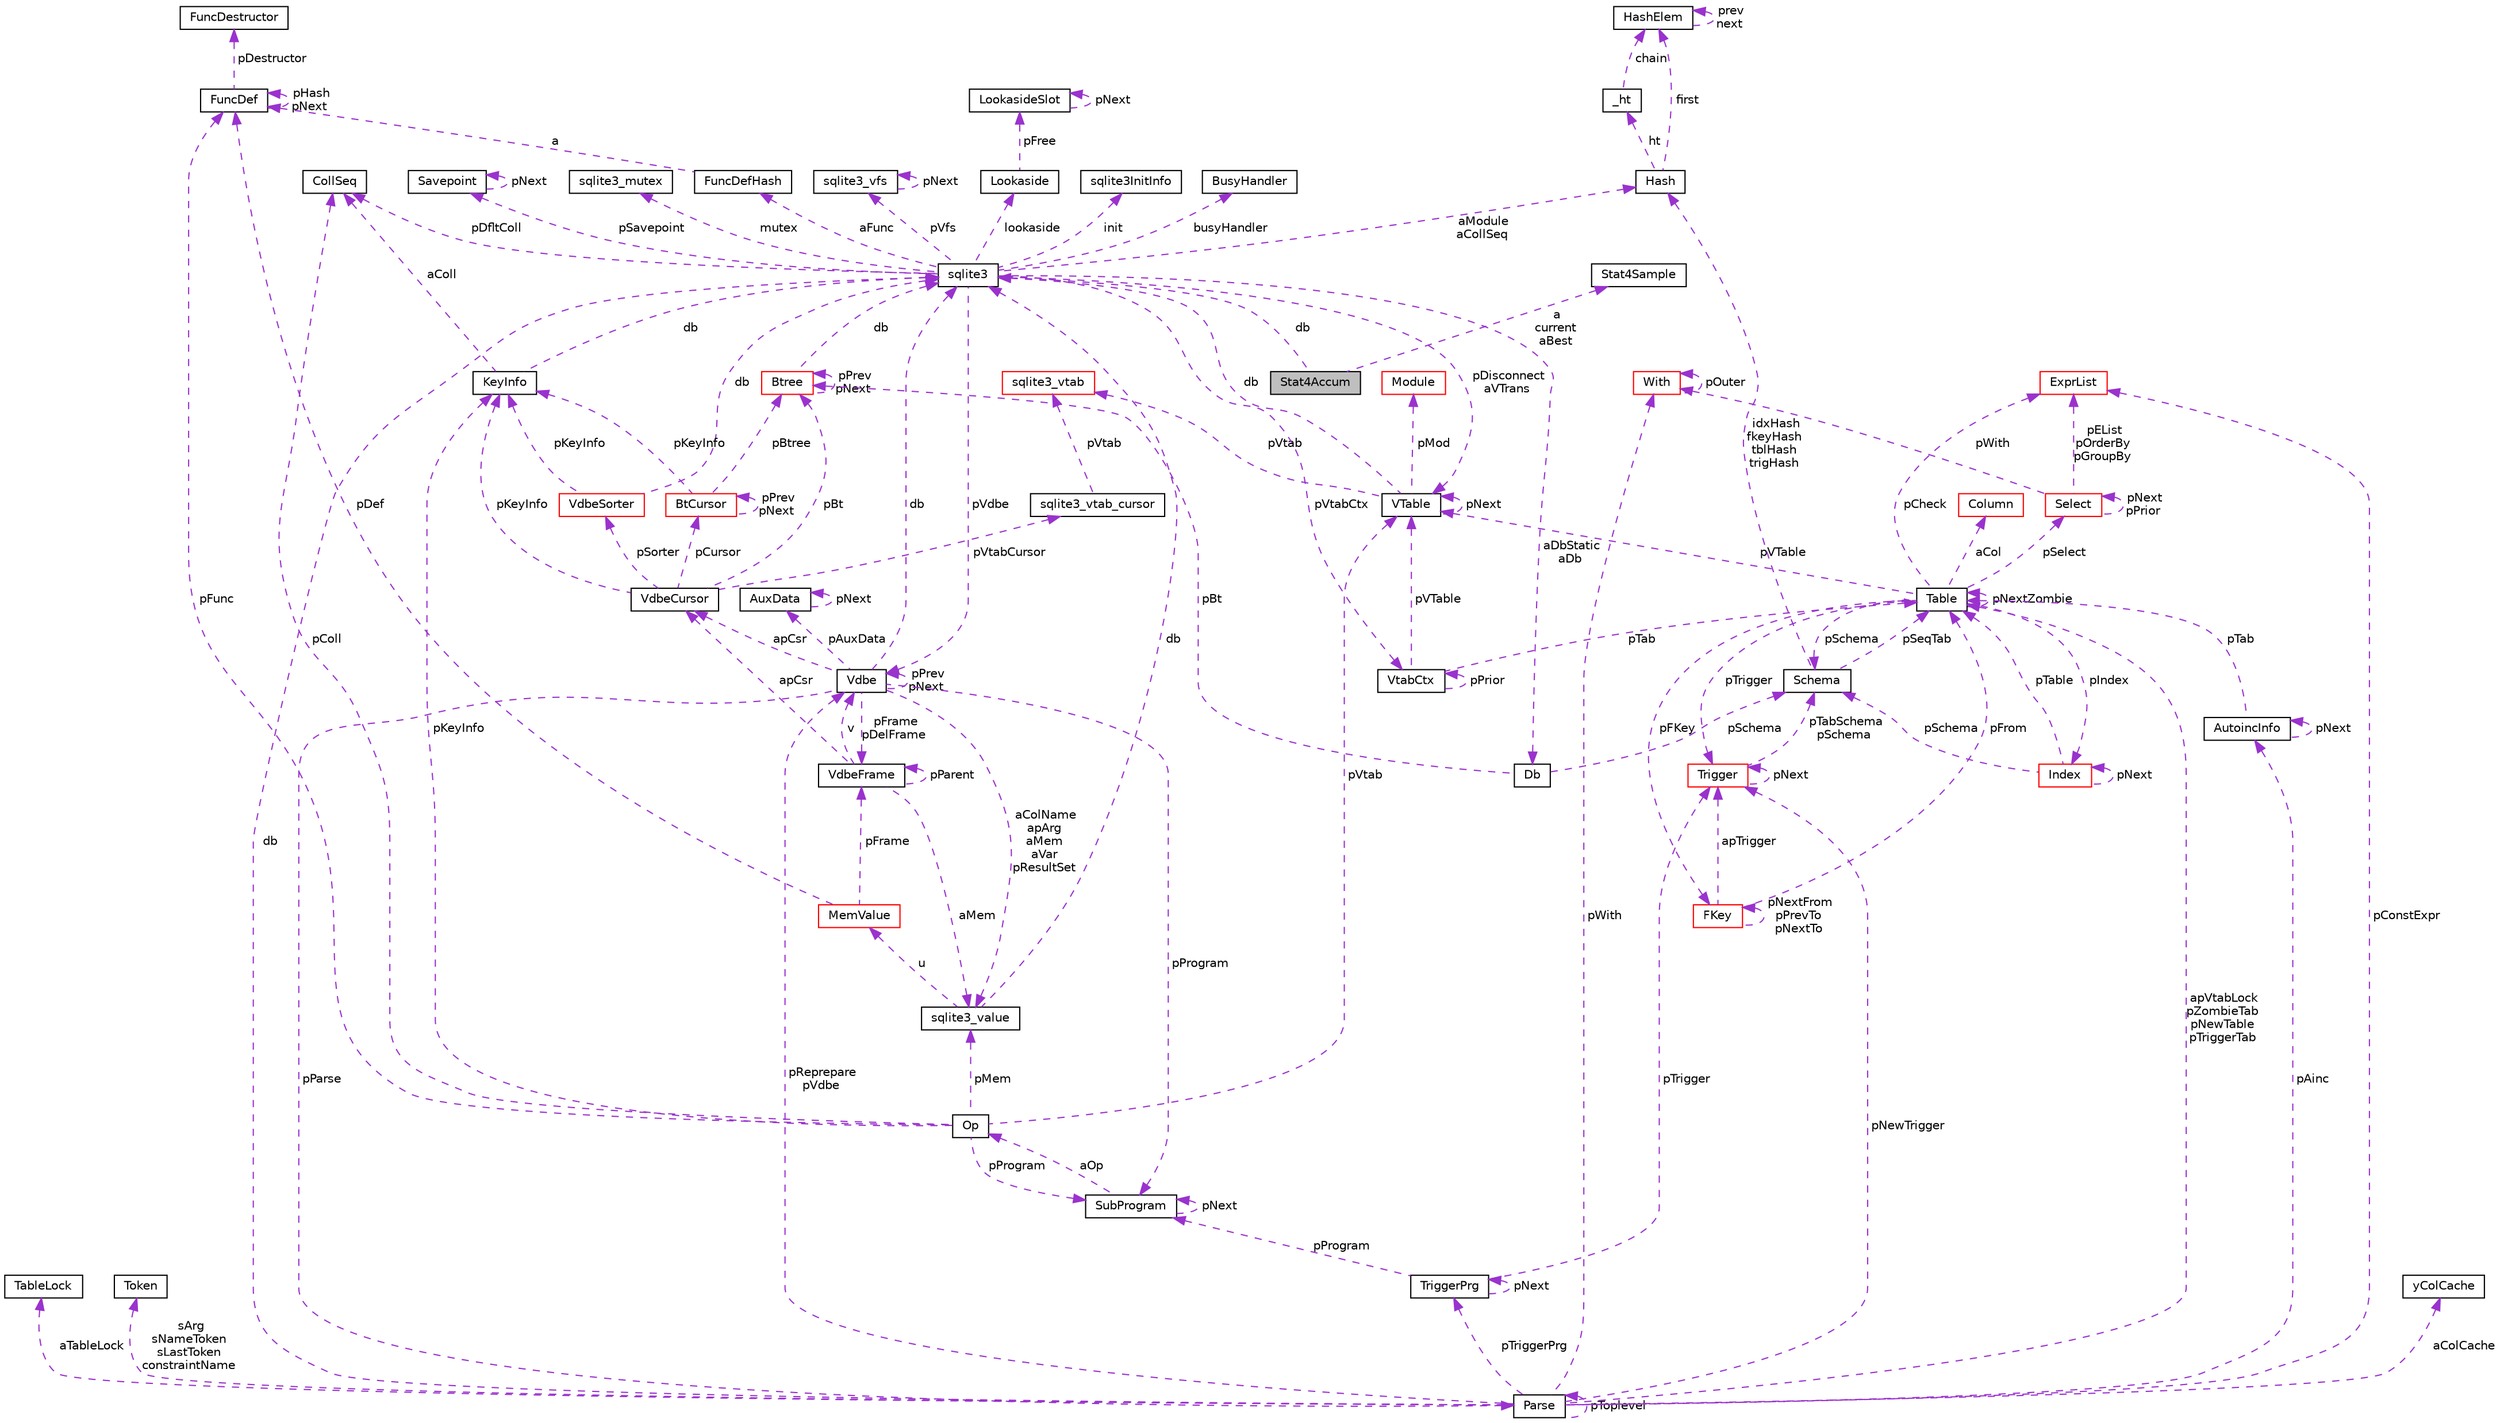 digraph "Stat4Accum"
{
  edge [fontname="Helvetica",fontsize="10",labelfontname="Helvetica",labelfontsize="10"];
  node [fontname="Helvetica",fontsize="10",shape=record];
  Node1 [label="Stat4Accum",height=0.2,width=0.4,color="black", fillcolor="grey75", style="filled", fontcolor="black"];
  Node2 -> Node1 [dir="back",color="darkorchid3",fontsize="10",style="dashed",label=" db" ];
  Node2 [label="sqlite3",height=0.2,width=0.4,color="black", fillcolor="white", style="filled",URL="$structsqlite3.html"];
  Node3 -> Node2 [dir="back",color="darkorchid3",fontsize="10",style="dashed",label=" pVdbe" ];
  Node3 [label="Vdbe",height=0.2,width=0.4,color="black", fillcolor="white", style="filled",URL="$struct_vdbe.html"];
  Node3 -> Node3 [dir="back",color="darkorchid3",fontsize="10",style="dashed",label=" pPrev\npNext" ];
  Node4 -> Node3 [dir="back",color="darkorchid3",fontsize="10",style="dashed",label=" aColName\napArg\naMem\naVar\npResultSet" ];
  Node4 [label="sqlite3_value",height=0.2,width=0.4,color="black", fillcolor="white", style="filled",URL="$struct_mem.html"];
  Node5 -> Node4 [dir="back",color="darkorchid3",fontsize="10",style="dashed",label=" u" ];
  Node5 [label="MemValue",height=0.2,width=0.4,color="red", fillcolor="white", style="filled",URL="$union_mem_1_1_mem_value.html"];
  Node6 -> Node5 [dir="back",color="darkorchid3",fontsize="10",style="dashed",label=" pFrame" ];
  Node6 [label="VdbeFrame",height=0.2,width=0.4,color="black", fillcolor="white", style="filled",URL="$struct_vdbe_frame.html"];
  Node4 -> Node6 [dir="back",color="darkorchid3",fontsize="10",style="dashed",label=" aMem" ];
  Node3 -> Node6 [dir="back",color="darkorchid3",fontsize="10",style="dashed",label=" v" ];
  Node6 -> Node6 [dir="back",color="darkorchid3",fontsize="10",style="dashed",label=" pParent" ];
  Node7 -> Node6 [dir="back",color="darkorchid3",fontsize="10",style="dashed",label=" apCsr" ];
  Node7 [label="VdbeCursor",height=0.2,width=0.4,color="black", fillcolor="white", style="filled",URL="$struct_vdbe_cursor.html"];
  Node8 -> Node7 [dir="back",color="darkorchid3",fontsize="10",style="dashed",label=" pCursor" ];
  Node8 [label="BtCursor",height=0.2,width=0.4,color="red", fillcolor="white", style="filled",URL="$struct_bt_cursor.html"];
  Node8 -> Node8 [dir="back",color="darkorchid3",fontsize="10",style="dashed",label=" pPrev\npNext" ];
  Node9 -> Node8 [dir="back",color="darkorchid3",fontsize="10",style="dashed",label=" pKeyInfo" ];
  Node9 [label="KeyInfo",height=0.2,width=0.4,color="black", fillcolor="white", style="filled",URL="$struct_key_info.html"];
  Node2 -> Node9 [dir="back",color="darkorchid3",fontsize="10",style="dashed",label=" db" ];
  Node10 -> Node9 [dir="back",color="darkorchid3",fontsize="10",style="dashed",label=" aColl" ];
  Node10 [label="CollSeq",height=0.2,width=0.4,color="black", fillcolor="white", style="filled",URL="$struct_coll_seq.html"];
  Node11 -> Node8 [dir="back",color="darkorchid3",fontsize="10",style="dashed",label=" pBtree" ];
  Node11 [label="Btree",height=0.2,width=0.4,color="red", fillcolor="white", style="filled",URL="$struct_btree.html"];
  Node2 -> Node11 [dir="back",color="darkorchid3",fontsize="10",style="dashed",label=" db" ];
  Node11 -> Node11 [dir="back",color="darkorchid3",fontsize="10",style="dashed",label=" pPrev\npNext" ];
  Node12 -> Node7 [dir="back",color="darkorchid3",fontsize="10",style="dashed",label=" pVtabCursor" ];
  Node12 [label="sqlite3_vtab_cursor",height=0.2,width=0.4,color="black", fillcolor="white", style="filled",URL="$structsqlite3__vtab__cursor.html"];
  Node13 -> Node12 [dir="back",color="darkorchid3",fontsize="10",style="dashed",label=" pVtab" ];
  Node13 [label="sqlite3_vtab",height=0.2,width=0.4,color="red", fillcolor="white", style="filled",URL="$structsqlite3__vtab.html"];
  Node14 -> Node7 [dir="back",color="darkorchid3",fontsize="10",style="dashed",label=" pSorter" ];
  Node14 [label="VdbeSorter",height=0.2,width=0.4,color="red", fillcolor="white", style="filled",URL="$struct_vdbe_sorter.html"];
  Node2 -> Node14 [dir="back",color="darkorchid3",fontsize="10",style="dashed",label=" db" ];
  Node9 -> Node14 [dir="back",color="darkorchid3",fontsize="10",style="dashed",label=" pKeyInfo" ];
  Node9 -> Node7 [dir="back",color="darkorchid3",fontsize="10",style="dashed",label=" pKeyInfo" ];
  Node11 -> Node7 [dir="back",color="darkorchid3",fontsize="10",style="dashed",label=" pBt" ];
  Node15 -> Node5 [dir="back",color="darkorchid3",fontsize="10",style="dashed",label=" pDef" ];
  Node15 [label="FuncDef",height=0.2,width=0.4,color="black", fillcolor="white", style="filled",URL="$struct_func_def.html"];
  Node16 -> Node15 [dir="back",color="darkorchid3",fontsize="10",style="dashed",label=" pDestructor" ];
  Node16 [label="FuncDestructor",height=0.2,width=0.4,color="black", fillcolor="white", style="filled",URL="$struct_func_destructor.html"];
  Node15 -> Node15 [dir="back",color="darkorchid3",fontsize="10",style="dashed",label=" pHash\npNext" ];
  Node2 -> Node4 [dir="back",color="darkorchid3",fontsize="10",style="dashed",label=" db" ];
  Node2 -> Node3 [dir="back",color="darkorchid3",fontsize="10",style="dashed",label=" db" ];
  Node6 -> Node3 [dir="back",color="darkorchid3",fontsize="10",style="dashed",label=" pFrame\npDelFrame" ];
  Node17 -> Node3 [dir="back",color="darkorchid3",fontsize="10",style="dashed",label=" pAuxData" ];
  Node17 [label="AuxData",height=0.2,width=0.4,color="black", fillcolor="white", style="filled",URL="$struct_aux_data.html"];
  Node17 -> Node17 [dir="back",color="darkorchid3",fontsize="10",style="dashed",label=" pNext" ];
  Node18 -> Node3 [dir="back",color="darkorchid3",fontsize="10",style="dashed",label=" pProgram" ];
  Node18 [label="SubProgram",height=0.2,width=0.4,color="black", fillcolor="white", style="filled",URL="$struct_sub_program.html"];
  Node18 -> Node18 [dir="back",color="darkorchid3",fontsize="10",style="dashed",label=" pNext" ];
  Node19 -> Node18 [dir="back",color="darkorchid3",fontsize="10",style="dashed",label=" aOp" ];
  Node19 [label="Op",height=0.2,width=0.4,color="black", fillcolor="white", style="filled",URL="$struct_vdbe_op.html"];
  Node4 -> Node19 [dir="back",color="darkorchid3",fontsize="10",style="dashed",label=" pMem" ];
  Node10 -> Node19 [dir="back",color="darkorchid3",fontsize="10",style="dashed",label=" pColl" ];
  Node20 -> Node19 [dir="back",color="darkorchid3",fontsize="10",style="dashed",label=" pVtab" ];
  Node20 [label="VTable",height=0.2,width=0.4,color="black", fillcolor="white", style="filled",URL="$struct_v_table.html"];
  Node2 -> Node20 [dir="back",color="darkorchid3",fontsize="10",style="dashed",label=" db" ];
  Node20 -> Node20 [dir="back",color="darkorchid3",fontsize="10",style="dashed",label=" pNext" ];
  Node21 -> Node20 [dir="back",color="darkorchid3",fontsize="10",style="dashed",label=" pMod" ];
  Node21 [label="Module",height=0.2,width=0.4,color="red", fillcolor="white", style="filled",URL="$struct_module.html"];
  Node13 -> Node20 [dir="back",color="darkorchid3",fontsize="10",style="dashed",label=" pVtab" ];
  Node18 -> Node19 [dir="back",color="darkorchid3",fontsize="10",style="dashed",label=" pProgram" ];
  Node9 -> Node19 [dir="back",color="darkorchid3",fontsize="10",style="dashed",label=" pKeyInfo" ];
  Node15 -> Node19 [dir="back",color="darkorchid3",fontsize="10",style="dashed",label=" pFunc" ];
  Node7 -> Node3 [dir="back",color="darkorchid3",fontsize="10",style="dashed",label=" apCsr" ];
  Node22 -> Node3 [dir="back",color="darkorchid3",fontsize="10",style="dashed",label=" pParse" ];
  Node22 [label="Parse",height=0.2,width=0.4,color="black", fillcolor="white", style="filled",URL="$struct_parse.html"];
  Node3 -> Node22 [dir="back",color="darkorchid3",fontsize="10",style="dashed",label=" pReprepare\npVdbe" ];
  Node2 -> Node22 [dir="back",color="darkorchid3",fontsize="10",style="dashed",label=" db" ];
  Node23 -> Node22 [dir="back",color="darkorchid3",fontsize="10",style="dashed",label=" aTableLock" ];
  Node23 [label="TableLock",height=0.2,width=0.4,color="black", fillcolor="white", style="filled",URL="$struct_table_lock.html"];
  Node24 -> Node22 [dir="back",color="darkorchid3",fontsize="10",style="dashed",label=" sArg\nsNameToken\nsLastToken\nconstraintName" ];
  Node24 [label="Token",height=0.2,width=0.4,color="black", fillcolor="white", style="filled",URL="$struct_token.html"];
  Node25 -> Node22 [dir="back",color="darkorchid3",fontsize="10",style="dashed",label=" pWith" ];
  Node25 [label="With",height=0.2,width=0.4,color="red", fillcolor="white", style="filled",URL="$struct_with.html"];
  Node25 -> Node25 [dir="back",color="darkorchid3",fontsize="10",style="dashed",label=" pOuter" ];
  Node26 -> Node22 [dir="back",color="darkorchid3",fontsize="10",style="dashed",label=" aColCache" ];
  Node26 [label="yColCache",height=0.2,width=0.4,color="black", fillcolor="white", style="filled",URL="$struct_parse_1_1y_col_cache.html"];
  Node27 -> Node22 [dir="back",color="darkorchid3",fontsize="10",style="dashed",label=" apVtabLock\npZombieTab\npNewTable\npTriggerTab" ];
  Node27 [label="Table",height=0.2,width=0.4,color="black", fillcolor="white", style="filled",URL="$struct_table.html"];
  Node28 -> Node27 [dir="back",color="darkorchid3",fontsize="10",style="dashed",label=" pSchema" ];
  Node28 [label="Schema",height=0.2,width=0.4,color="black", fillcolor="white", style="filled",URL="$struct_schema.html"];
  Node27 -> Node28 [dir="back",color="darkorchid3",fontsize="10",style="dashed",label=" pSeqTab" ];
  Node29 -> Node28 [dir="back",color="darkorchid3",fontsize="10",style="dashed",label=" idxHash\nfkeyHash\ntblHash\ntrigHash" ];
  Node29 [label="Hash",height=0.2,width=0.4,color="black", fillcolor="white", style="filled",URL="$struct_hash.html"];
  Node30 -> Node29 [dir="back",color="darkorchid3",fontsize="10",style="dashed",label=" ht" ];
  Node30 [label="_ht",height=0.2,width=0.4,color="black", fillcolor="white", style="filled",URL="$struct_hash_1_1__ht.html"];
  Node31 -> Node30 [dir="back",color="darkorchid3",fontsize="10",style="dashed",label=" chain" ];
  Node31 [label="HashElem",height=0.2,width=0.4,color="black", fillcolor="white", style="filled",URL="$struct_hash_elem.html"];
  Node31 -> Node31 [dir="back",color="darkorchid3",fontsize="10",style="dashed",label=" prev\nnext" ];
  Node31 -> Node29 [dir="back",color="darkorchid3",fontsize="10",style="dashed",label=" first" ];
  Node32 -> Node27 [dir="back",color="darkorchid3",fontsize="10",style="dashed",label=" aCol" ];
  Node32 [label="Column",height=0.2,width=0.4,color="red", fillcolor="white", style="filled",URL="$struct_column.html"];
  Node33 -> Node27 [dir="back",color="darkorchid3",fontsize="10",style="dashed",label=" pFKey" ];
  Node33 [label="FKey",height=0.2,width=0.4,color="red", fillcolor="white", style="filled",URL="$struct_f_key.html"];
  Node33 -> Node33 [dir="back",color="darkorchid3",fontsize="10",style="dashed",label=" pNextFrom\npPrevTo\npNextTo" ];
  Node27 -> Node33 [dir="back",color="darkorchid3",fontsize="10",style="dashed",label=" pFrom" ];
  Node34 -> Node33 [dir="back",color="darkorchid3",fontsize="10",style="dashed",label=" apTrigger" ];
  Node34 [label="Trigger",height=0.2,width=0.4,color="red", fillcolor="white", style="filled",URL="$struct_trigger.html"];
  Node28 -> Node34 [dir="back",color="darkorchid3",fontsize="10",style="dashed",label=" pTabSchema\npSchema" ];
  Node34 -> Node34 [dir="back",color="darkorchid3",fontsize="10",style="dashed",label=" pNext" ];
  Node20 -> Node27 [dir="back",color="darkorchid3",fontsize="10",style="dashed",label=" pVTable" ];
  Node27 -> Node27 [dir="back",color="darkorchid3",fontsize="10",style="dashed",label=" pNextZombie" ];
  Node34 -> Node27 [dir="back",color="darkorchid3",fontsize="10",style="dashed",label=" pTrigger" ];
  Node35 -> Node27 [dir="back",color="darkorchid3",fontsize="10",style="dashed",label=" pSelect" ];
  Node35 [label="Select",height=0.2,width=0.4,color="red", fillcolor="white", style="filled",URL="$struct_select.html"];
  Node25 -> Node35 [dir="back",color="darkorchid3",fontsize="10",style="dashed",label=" pWith" ];
  Node35 -> Node35 [dir="back",color="darkorchid3",fontsize="10",style="dashed",label=" pNext\npPrior" ];
  Node36 -> Node35 [dir="back",color="darkorchid3",fontsize="10",style="dashed",label=" pEList\npOrderBy\npGroupBy" ];
  Node36 [label="ExprList",height=0.2,width=0.4,color="red", fillcolor="white", style="filled",URL="$struct_expr_list.html"];
  Node36 -> Node27 [dir="back",color="darkorchid3",fontsize="10",style="dashed",label=" pCheck" ];
  Node37 -> Node27 [dir="back",color="darkorchid3",fontsize="10",style="dashed",label=" pIndex" ];
  Node37 [label="Index",height=0.2,width=0.4,color="red", fillcolor="white", style="filled",URL="$struct_index.html"];
  Node28 -> Node37 [dir="back",color="darkorchid3",fontsize="10",style="dashed",label=" pSchema" ];
  Node27 -> Node37 [dir="back",color="darkorchid3",fontsize="10",style="dashed",label=" pTable" ];
  Node37 -> Node37 [dir="back",color="darkorchid3",fontsize="10",style="dashed",label=" pNext" ];
  Node34 -> Node22 [dir="back",color="darkorchid3",fontsize="10",style="dashed",label=" pNewTrigger" ];
  Node38 -> Node22 [dir="back",color="darkorchid3",fontsize="10",style="dashed",label=" pTriggerPrg" ];
  Node38 [label="TriggerPrg",height=0.2,width=0.4,color="black", fillcolor="white", style="filled",URL="$struct_trigger_prg.html"];
  Node18 -> Node38 [dir="back",color="darkorchid3",fontsize="10",style="dashed",label=" pProgram" ];
  Node34 -> Node38 [dir="back",color="darkorchid3",fontsize="10",style="dashed",label=" pTrigger" ];
  Node38 -> Node38 [dir="back",color="darkorchid3",fontsize="10",style="dashed",label=" pNext" ];
  Node39 -> Node22 [dir="back",color="darkorchid3",fontsize="10",style="dashed",label=" pAinc" ];
  Node39 [label="AutoincInfo",height=0.2,width=0.4,color="black", fillcolor="white", style="filled",URL="$struct_autoinc_info.html"];
  Node27 -> Node39 [dir="back",color="darkorchid3",fontsize="10",style="dashed",label=" pTab" ];
  Node39 -> Node39 [dir="back",color="darkorchid3",fontsize="10",style="dashed",label=" pNext" ];
  Node36 -> Node22 [dir="back",color="darkorchid3",fontsize="10",style="dashed",label=" pConstExpr" ];
  Node22 -> Node22 [dir="back",color="darkorchid3",fontsize="10",style="dashed",label=" pToplevel" ];
  Node40 -> Node2 [dir="back",color="darkorchid3",fontsize="10",style="dashed",label=" pSavepoint" ];
  Node40 [label="Savepoint",height=0.2,width=0.4,color="black", fillcolor="white", style="filled",URL="$struct_savepoint.html"];
  Node40 -> Node40 [dir="back",color="darkorchid3",fontsize="10",style="dashed",label=" pNext" ];
  Node41 -> Node2 [dir="back",color="darkorchid3",fontsize="10",style="dashed",label=" aFunc" ];
  Node41 [label="FuncDefHash",height=0.2,width=0.4,color="black", fillcolor="white", style="filled",URL="$struct_func_def_hash.html"];
  Node15 -> Node41 [dir="back",color="darkorchid3",fontsize="10",style="dashed",label=" a" ];
  Node42 -> Node2 [dir="back",color="darkorchid3",fontsize="10",style="dashed",label=" lookaside" ];
  Node42 [label="Lookaside",height=0.2,width=0.4,color="black", fillcolor="white", style="filled",URL="$struct_lookaside.html"];
  Node43 -> Node42 [dir="back",color="darkorchid3",fontsize="10",style="dashed",label=" pFree" ];
  Node43 [label="LookasideSlot",height=0.2,width=0.4,color="black", fillcolor="white", style="filled",URL="$struct_lookaside_slot.html"];
  Node43 -> Node43 [dir="back",color="darkorchid3",fontsize="10",style="dashed",label=" pNext" ];
  Node44 -> Node2 [dir="back",color="darkorchid3",fontsize="10",style="dashed",label=" mutex" ];
  Node44 [label="sqlite3_mutex",height=0.2,width=0.4,color="black", fillcolor="white", style="filled",URL="$structsqlite3__mutex.html"];
  Node45 -> Node2 [dir="back",color="darkorchid3",fontsize="10",style="dashed",label=" pVfs" ];
  Node45 [label="sqlite3_vfs",height=0.2,width=0.4,color="black", fillcolor="white", style="filled",URL="$structsqlite3__vfs.html"];
  Node45 -> Node45 [dir="back",color="darkorchid3",fontsize="10",style="dashed",label=" pNext" ];
  Node46 -> Node2 [dir="back",color="darkorchid3",fontsize="10",style="dashed",label=" init" ];
  Node46 [label="sqlite3InitInfo",height=0.2,width=0.4,color="black", fillcolor="white", style="filled",URL="$structsqlite3_1_1sqlite3_init_info.html"];
  Node47 -> Node2 [dir="back",color="darkorchid3",fontsize="10",style="dashed",label=" busyHandler" ];
  Node47 [label="BusyHandler",height=0.2,width=0.4,color="black", fillcolor="white", style="filled",URL="$struct_busy_handler.html"];
  Node48 -> Node2 [dir="back",color="darkorchid3",fontsize="10",style="dashed",label=" pVtabCtx" ];
  Node48 [label="VtabCtx",height=0.2,width=0.4,color="black", fillcolor="white", style="filled",URL="$struct_vtab_ctx.html"];
  Node48 -> Node48 [dir="back",color="darkorchid3",fontsize="10",style="dashed",label=" pPrior" ];
  Node20 -> Node48 [dir="back",color="darkorchid3",fontsize="10",style="dashed",label=" pVTable" ];
  Node27 -> Node48 [dir="back",color="darkorchid3",fontsize="10",style="dashed",label=" pTab" ];
  Node10 -> Node2 [dir="back",color="darkorchid3",fontsize="10",style="dashed",label=" pDfltColl" ];
  Node20 -> Node2 [dir="back",color="darkorchid3",fontsize="10",style="dashed",label=" pDisconnect\naVTrans" ];
  Node49 -> Node2 [dir="back",color="darkorchid3",fontsize="10",style="dashed",label=" aDbStatic\naDb" ];
  Node49 [label="Db",height=0.2,width=0.4,color="black", fillcolor="white", style="filled",URL="$struct_db.html"];
  Node28 -> Node49 [dir="back",color="darkorchid3",fontsize="10",style="dashed",label=" pSchema" ];
  Node11 -> Node49 [dir="back",color="darkorchid3",fontsize="10",style="dashed",label=" pBt" ];
  Node29 -> Node2 [dir="back",color="darkorchid3",fontsize="10",style="dashed",label=" aModule\naCollSeq" ];
  Node50 -> Node1 [dir="back",color="darkorchid3",fontsize="10",style="dashed",label=" a\ncurrent\naBest" ];
  Node50 [label="Stat4Sample",height=0.2,width=0.4,color="black", fillcolor="white", style="filled",URL="$struct_stat4_sample.html"];
}
